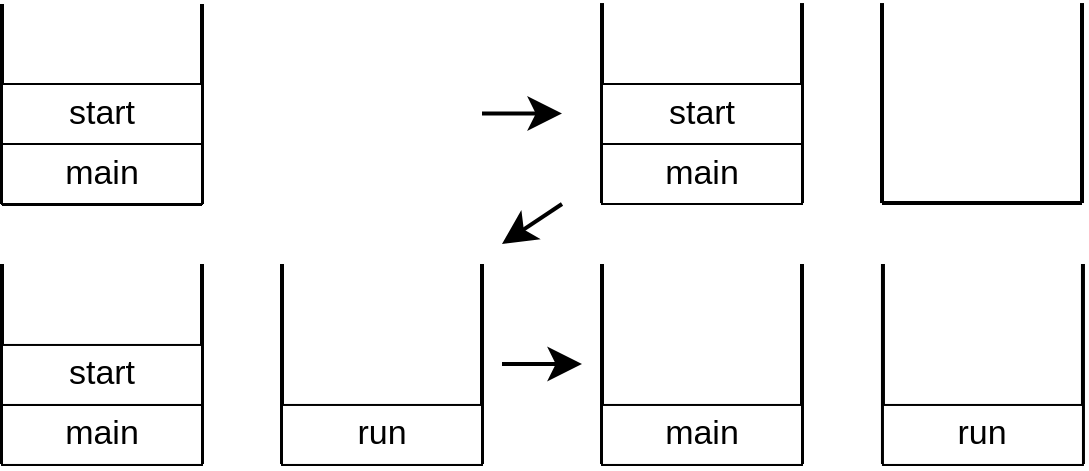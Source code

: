 <mxfile version="15.3.5" type="github">
  <diagram id="5Sg-X9yChf6iL1VbNwYa" name="Page-1">
    <mxGraphModel dx="802" dy="412" grid="1" gridSize="10" guides="1" tooltips="1" connect="1" arrows="1" fold="1" page="1" pageScale="1" pageWidth="827" pageHeight="1169" math="0" shadow="0">
      <root>
        <mxCell id="0" />
        <mxCell id="1" parent="0" />
        <mxCell id="kdAL58r6JePdcPZZWrmH-1" value="" style="endArrow=none;html=1;startSize=14;endSize=14;sourcePerimeterSpacing=8;targetPerimeterSpacing=8;strokeWidth=2;" edge="1" parent="1">
          <mxGeometry width="50" height="50" relative="1" as="geometry">
            <mxPoint x="80" y="160" as="sourcePoint" />
            <mxPoint x="80" y="60" as="targetPoint" />
          </mxGeometry>
        </mxCell>
        <mxCell id="kdAL58r6JePdcPZZWrmH-2" value="" style="endArrow=none;html=1;startSize=14;endSize=14;sourcePerimeterSpacing=8;targetPerimeterSpacing=8;strokeWidth=2;" edge="1" parent="1">
          <mxGeometry width="50" height="50" relative="1" as="geometry">
            <mxPoint x="180" y="160" as="sourcePoint" />
            <mxPoint x="80" y="160" as="targetPoint" />
          </mxGeometry>
        </mxCell>
        <mxCell id="kdAL58r6JePdcPZZWrmH-3" value="" style="endArrow=none;html=1;startSize=14;endSize=14;sourcePerimeterSpacing=8;targetPerimeterSpacing=8;strokeWidth=2;" edge="1" parent="1">
          <mxGeometry width="50" height="50" relative="1" as="geometry">
            <mxPoint x="180" y="160" as="sourcePoint" />
            <mxPoint x="180" y="60" as="targetPoint" />
          </mxGeometry>
        </mxCell>
        <mxCell id="kdAL58r6JePdcPZZWrmH-5" value="&lt;font style=&quot;font-size: 17px&quot;&gt;main&lt;/font&gt;" style="rounded=0;whiteSpace=wrap;html=1;hachureGap=4;pointerEvents=0;" vertex="1" parent="1">
          <mxGeometry x="80" y="130" width="100" height="30" as="geometry" />
        </mxCell>
        <mxCell id="kdAL58r6JePdcPZZWrmH-6" value="&lt;font style=&quot;font-size: 17px&quot;&gt;start&lt;/font&gt;" style="rounded=0;whiteSpace=wrap;html=1;hachureGap=4;pointerEvents=0;" vertex="1" parent="1">
          <mxGeometry x="80" y="100" width="100" height="30" as="geometry" />
        </mxCell>
        <mxCell id="kdAL58r6JePdcPZZWrmH-7" value="" style="endArrow=none;html=1;startSize=14;endSize=14;sourcePerimeterSpacing=8;targetPerimeterSpacing=8;strokeWidth=2;" edge="1" parent="1">
          <mxGeometry width="50" height="50" relative="1" as="geometry">
            <mxPoint x="380" y="159.52" as="sourcePoint" />
            <mxPoint x="380" y="59.52" as="targetPoint" />
          </mxGeometry>
        </mxCell>
        <mxCell id="kdAL58r6JePdcPZZWrmH-8" value="" style="endArrow=none;html=1;startSize=14;endSize=14;sourcePerimeterSpacing=8;targetPerimeterSpacing=8;strokeWidth=2;" edge="1" parent="1">
          <mxGeometry width="50" height="50" relative="1" as="geometry">
            <mxPoint x="480.0" y="159.52" as="sourcePoint" />
            <mxPoint x="380" y="159.52" as="targetPoint" />
          </mxGeometry>
        </mxCell>
        <mxCell id="kdAL58r6JePdcPZZWrmH-9" value="" style="endArrow=none;html=1;startSize=14;endSize=14;sourcePerimeterSpacing=8;targetPerimeterSpacing=8;strokeWidth=2;" edge="1" parent="1">
          <mxGeometry width="50" height="50" relative="1" as="geometry">
            <mxPoint x="480.0" y="159.52" as="sourcePoint" />
            <mxPoint x="480.0" y="59.52" as="targetPoint" />
          </mxGeometry>
        </mxCell>
        <mxCell id="kdAL58r6JePdcPZZWrmH-10" value="&lt;font style=&quot;font-size: 17px&quot;&gt;main&lt;/font&gt;" style="rounded=0;whiteSpace=wrap;html=1;hachureGap=4;pointerEvents=0;" vertex="1" parent="1">
          <mxGeometry x="380" y="130" width="100" height="30" as="geometry" />
        </mxCell>
        <mxCell id="kdAL58r6JePdcPZZWrmH-11" value="&lt;font style=&quot;font-size: 17px&quot;&gt;start&lt;/font&gt;" style="rounded=0;whiteSpace=wrap;html=1;hachureGap=4;pointerEvents=0;" vertex="1" parent="1">
          <mxGeometry x="380" y="100" width="100" height="30" as="geometry" />
        </mxCell>
        <mxCell id="kdAL58r6JePdcPZZWrmH-12" value="" style="endArrow=none;html=1;startSize=14;endSize=14;sourcePerimeterSpacing=8;targetPerimeterSpacing=8;strokeWidth=2;" edge="1" parent="1">
          <mxGeometry width="50" height="50" relative="1" as="geometry">
            <mxPoint x="520" y="159.52" as="sourcePoint" />
            <mxPoint x="520" y="59.52" as="targetPoint" />
          </mxGeometry>
        </mxCell>
        <mxCell id="kdAL58r6JePdcPZZWrmH-13" value="" style="endArrow=none;html=1;startSize=14;endSize=14;sourcePerimeterSpacing=8;targetPerimeterSpacing=8;strokeWidth=2;" edge="1" parent="1">
          <mxGeometry width="50" height="50" relative="1" as="geometry">
            <mxPoint x="620" y="159.52" as="sourcePoint" />
            <mxPoint x="520" y="159.52" as="targetPoint" />
          </mxGeometry>
        </mxCell>
        <mxCell id="kdAL58r6JePdcPZZWrmH-14" value="" style="endArrow=none;html=1;startSize=14;endSize=14;sourcePerimeterSpacing=8;targetPerimeterSpacing=8;strokeWidth=2;" edge="1" parent="1">
          <mxGeometry width="50" height="50" relative="1" as="geometry">
            <mxPoint x="620" y="159.52" as="sourcePoint" />
            <mxPoint x="620" y="59.52" as="targetPoint" />
          </mxGeometry>
        </mxCell>
        <mxCell id="kdAL58r6JePdcPZZWrmH-15" value="" style="endArrow=none;html=1;startSize=14;endSize=14;sourcePerimeterSpacing=8;targetPerimeterSpacing=8;strokeWidth=2;" edge="1" parent="1">
          <mxGeometry width="50" height="50" relative="1" as="geometry">
            <mxPoint x="220.0" y="290" as="sourcePoint" />
            <mxPoint x="220.0" y="190" as="targetPoint" />
          </mxGeometry>
        </mxCell>
        <mxCell id="kdAL58r6JePdcPZZWrmH-16" value="" style="endArrow=none;html=1;startSize=14;endSize=14;sourcePerimeterSpacing=8;targetPerimeterSpacing=8;strokeWidth=2;" edge="1" parent="1">
          <mxGeometry width="50" height="50" relative="1" as="geometry">
            <mxPoint x="320" y="290" as="sourcePoint" />
            <mxPoint x="220.0" y="290" as="targetPoint" />
          </mxGeometry>
        </mxCell>
        <mxCell id="kdAL58r6JePdcPZZWrmH-17" value="" style="endArrow=none;html=1;startSize=14;endSize=14;sourcePerimeterSpacing=8;targetPerimeterSpacing=8;strokeWidth=2;" edge="1" parent="1">
          <mxGeometry width="50" height="50" relative="1" as="geometry">
            <mxPoint x="320" y="290" as="sourcePoint" />
            <mxPoint x="320" y="190" as="targetPoint" />
          </mxGeometry>
        </mxCell>
        <mxCell id="kdAL58r6JePdcPZZWrmH-18" value="" style="endArrow=none;html=1;startSize=14;endSize=14;sourcePerimeterSpacing=8;targetPerimeterSpacing=8;strokeWidth=2;" edge="1" parent="1">
          <mxGeometry width="50" height="50" relative="1" as="geometry">
            <mxPoint x="80" y="290" as="sourcePoint" />
            <mxPoint x="80" y="190" as="targetPoint" />
          </mxGeometry>
        </mxCell>
        <mxCell id="kdAL58r6JePdcPZZWrmH-19" value="" style="endArrow=none;html=1;startSize=14;endSize=14;sourcePerimeterSpacing=8;targetPerimeterSpacing=8;strokeWidth=2;" edge="1" parent="1">
          <mxGeometry width="50" height="50" relative="1" as="geometry">
            <mxPoint x="180" y="290" as="sourcePoint" />
            <mxPoint x="80" y="290" as="targetPoint" />
          </mxGeometry>
        </mxCell>
        <mxCell id="kdAL58r6JePdcPZZWrmH-20" value="" style="endArrow=none;html=1;startSize=14;endSize=14;sourcePerimeterSpacing=8;targetPerimeterSpacing=8;strokeWidth=2;" edge="1" parent="1">
          <mxGeometry width="50" height="50" relative="1" as="geometry">
            <mxPoint x="180" y="290" as="sourcePoint" />
            <mxPoint x="180" y="190" as="targetPoint" />
          </mxGeometry>
        </mxCell>
        <mxCell id="kdAL58r6JePdcPZZWrmH-21" value="&lt;font style=&quot;font-size: 17px&quot;&gt;main&lt;/font&gt;" style="rounded=0;whiteSpace=wrap;html=1;hachureGap=4;pointerEvents=0;" vertex="1" parent="1">
          <mxGeometry x="80" y="260.48" width="100" height="30" as="geometry" />
        </mxCell>
        <mxCell id="kdAL58r6JePdcPZZWrmH-22" value="&lt;font style=&quot;font-size: 17px&quot;&gt;start&lt;/font&gt;" style="rounded=0;whiteSpace=wrap;html=1;hachureGap=4;pointerEvents=0;" vertex="1" parent="1">
          <mxGeometry x="80" y="230.48" width="100" height="30" as="geometry" />
        </mxCell>
        <mxCell id="kdAL58r6JePdcPZZWrmH-23" value="&lt;font style=&quot;font-size: 17px&quot;&gt;run&lt;/font&gt;" style="rounded=0;whiteSpace=wrap;html=1;hachureGap=4;pointerEvents=0;" vertex="1" parent="1">
          <mxGeometry x="220" y="260.48" width="100" height="30" as="geometry" />
        </mxCell>
        <mxCell id="kdAL58r6JePdcPZZWrmH-24" value="" style="endArrow=none;html=1;startSize=14;endSize=14;sourcePerimeterSpacing=8;targetPerimeterSpacing=8;strokeWidth=2;" edge="1" parent="1">
          <mxGeometry width="50" height="50" relative="1" as="geometry">
            <mxPoint x="520.48" y="290" as="sourcePoint" />
            <mxPoint x="520.48" y="190" as="targetPoint" />
          </mxGeometry>
        </mxCell>
        <mxCell id="kdAL58r6JePdcPZZWrmH-25" value="" style="endArrow=none;html=1;startSize=14;endSize=14;sourcePerimeterSpacing=8;targetPerimeterSpacing=8;strokeWidth=2;" edge="1" parent="1">
          <mxGeometry width="50" height="50" relative="1" as="geometry">
            <mxPoint x="620.48" y="290" as="sourcePoint" />
            <mxPoint x="520.48" y="290" as="targetPoint" />
          </mxGeometry>
        </mxCell>
        <mxCell id="kdAL58r6JePdcPZZWrmH-26" value="" style="endArrow=none;html=1;startSize=14;endSize=14;sourcePerimeterSpacing=8;targetPerimeterSpacing=8;strokeWidth=2;" edge="1" parent="1">
          <mxGeometry width="50" height="50" relative="1" as="geometry">
            <mxPoint x="620.48" y="290" as="sourcePoint" />
            <mxPoint x="620.48" y="190" as="targetPoint" />
          </mxGeometry>
        </mxCell>
        <mxCell id="kdAL58r6JePdcPZZWrmH-27" value="" style="endArrow=none;html=1;startSize=14;endSize=14;sourcePerimeterSpacing=8;targetPerimeterSpacing=8;strokeWidth=2;" edge="1" parent="1">
          <mxGeometry width="50" height="50" relative="1" as="geometry">
            <mxPoint x="380" y="290" as="sourcePoint" />
            <mxPoint x="380" y="190" as="targetPoint" />
          </mxGeometry>
        </mxCell>
        <mxCell id="kdAL58r6JePdcPZZWrmH-28" value="" style="endArrow=none;html=1;startSize=14;endSize=14;sourcePerimeterSpacing=8;targetPerimeterSpacing=8;strokeWidth=2;" edge="1" parent="1">
          <mxGeometry width="50" height="50" relative="1" as="geometry">
            <mxPoint x="480.0" y="290" as="sourcePoint" />
            <mxPoint x="380" y="290" as="targetPoint" />
          </mxGeometry>
        </mxCell>
        <mxCell id="kdAL58r6JePdcPZZWrmH-29" value="" style="endArrow=none;html=1;startSize=14;endSize=14;sourcePerimeterSpacing=8;targetPerimeterSpacing=8;strokeWidth=2;" edge="1" parent="1">
          <mxGeometry width="50" height="50" relative="1" as="geometry">
            <mxPoint x="480.0" y="290" as="sourcePoint" />
            <mxPoint x="480.0" y="190" as="targetPoint" />
          </mxGeometry>
        </mxCell>
        <mxCell id="kdAL58r6JePdcPZZWrmH-30" value="&lt;font style=&quot;font-size: 17px&quot;&gt;main&lt;/font&gt;" style="rounded=0;whiteSpace=wrap;html=1;hachureGap=4;pointerEvents=0;" vertex="1" parent="1">
          <mxGeometry x="380" y="260.48" width="100" height="30" as="geometry" />
        </mxCell>
        <mxCell id="kdAL58r6JePdcPZZWrmH-32" value="&lt;font style=&quot;font-size: 17px&quot;&gt;run&lt;/font&gt;" style="rounded=0;whiteSpace=wrap;html=1;hachureGap=4;pointerEvents=0;" vertex="1" parent="1">
          <mxGeometry x="520.48" y="260.48" width="100" height="30" as="geometry" />
        </mxCell>
        <mxCell id="kdAL58r6JePdcPZZWrmH-33" value="" style="endArrow=classic;html=1;startSize=14;endSize=11;sourcePerimeterSpacing=8;targetPerimeterSpacing=8;strokeWidth=2;" edge="1" parent="1">
          <mxGeometry width="50" height="50" relative="1" as="geometry">
            <mxPoint x="320" y="114.76" as="sourcePoint" />
            <mxPoint x="360" y="114.76" as="targetPoint" />
          </mxGeometry>
        </mxCell>
        <mxCell id="kdAL58r6JePdcPZZWrmH-34" value="" style="endArrow=classic;html=1;startSize=14;endSize=11;sourcePerimeterSpacing=8;targetPerimeterSpacing=8;strokeWidth=2;" edge="1" parent="1">
          <mxGeometry width="50" height="50" relative="1" as="geometry">
            <mxPoint x="360" y="160" as="sourcePoint" />
            <mxPoint x="330" y="180" as="targetPoint" />
          </mxGeometry>
        </mxCell>
        <mxCell id="kdAL58r6JePdcPZZWrmH-35" value="" style="endArrow=classic;html=1;startSize=14;endSize=11;sourcePerimeterSpacing=8;targetPerimeterSpacing=8;strokeWidth=2;" edge="1" parent="1">
          <mxGeometry width="50" height="50" relative="1" as="geometry">
            <mxPoint x="330" y="240" as="sourcePoint" />
            <mxPoint x="370" y="240" as="targetPoint" />
          </mxGeometry>
        </mxCell>
      </root>
    </mxGraphModel>
  </diagram>
</mxfile>
